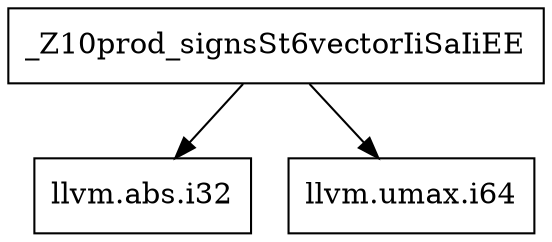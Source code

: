 digraph CallGraph {
    // Nodes
    node [shape=box];
    _Z10prod_signsSt6vectorIiSaIiEE [label="_Z10prod_signsSt6vectorIiSaIiEE"];
    llvm_abs_i32 [label="llvm.abs.i32"];
    llvm_umax_i64 [label="llvm.umax.i64"];

    // Edges
    _Z10prod_signsSt6vectorIiSaIiEE -> llvm_abs_i32;
    _Z10prod_signsSt6vectorIiSaIiEE -> llvm_umax_i64;
}
